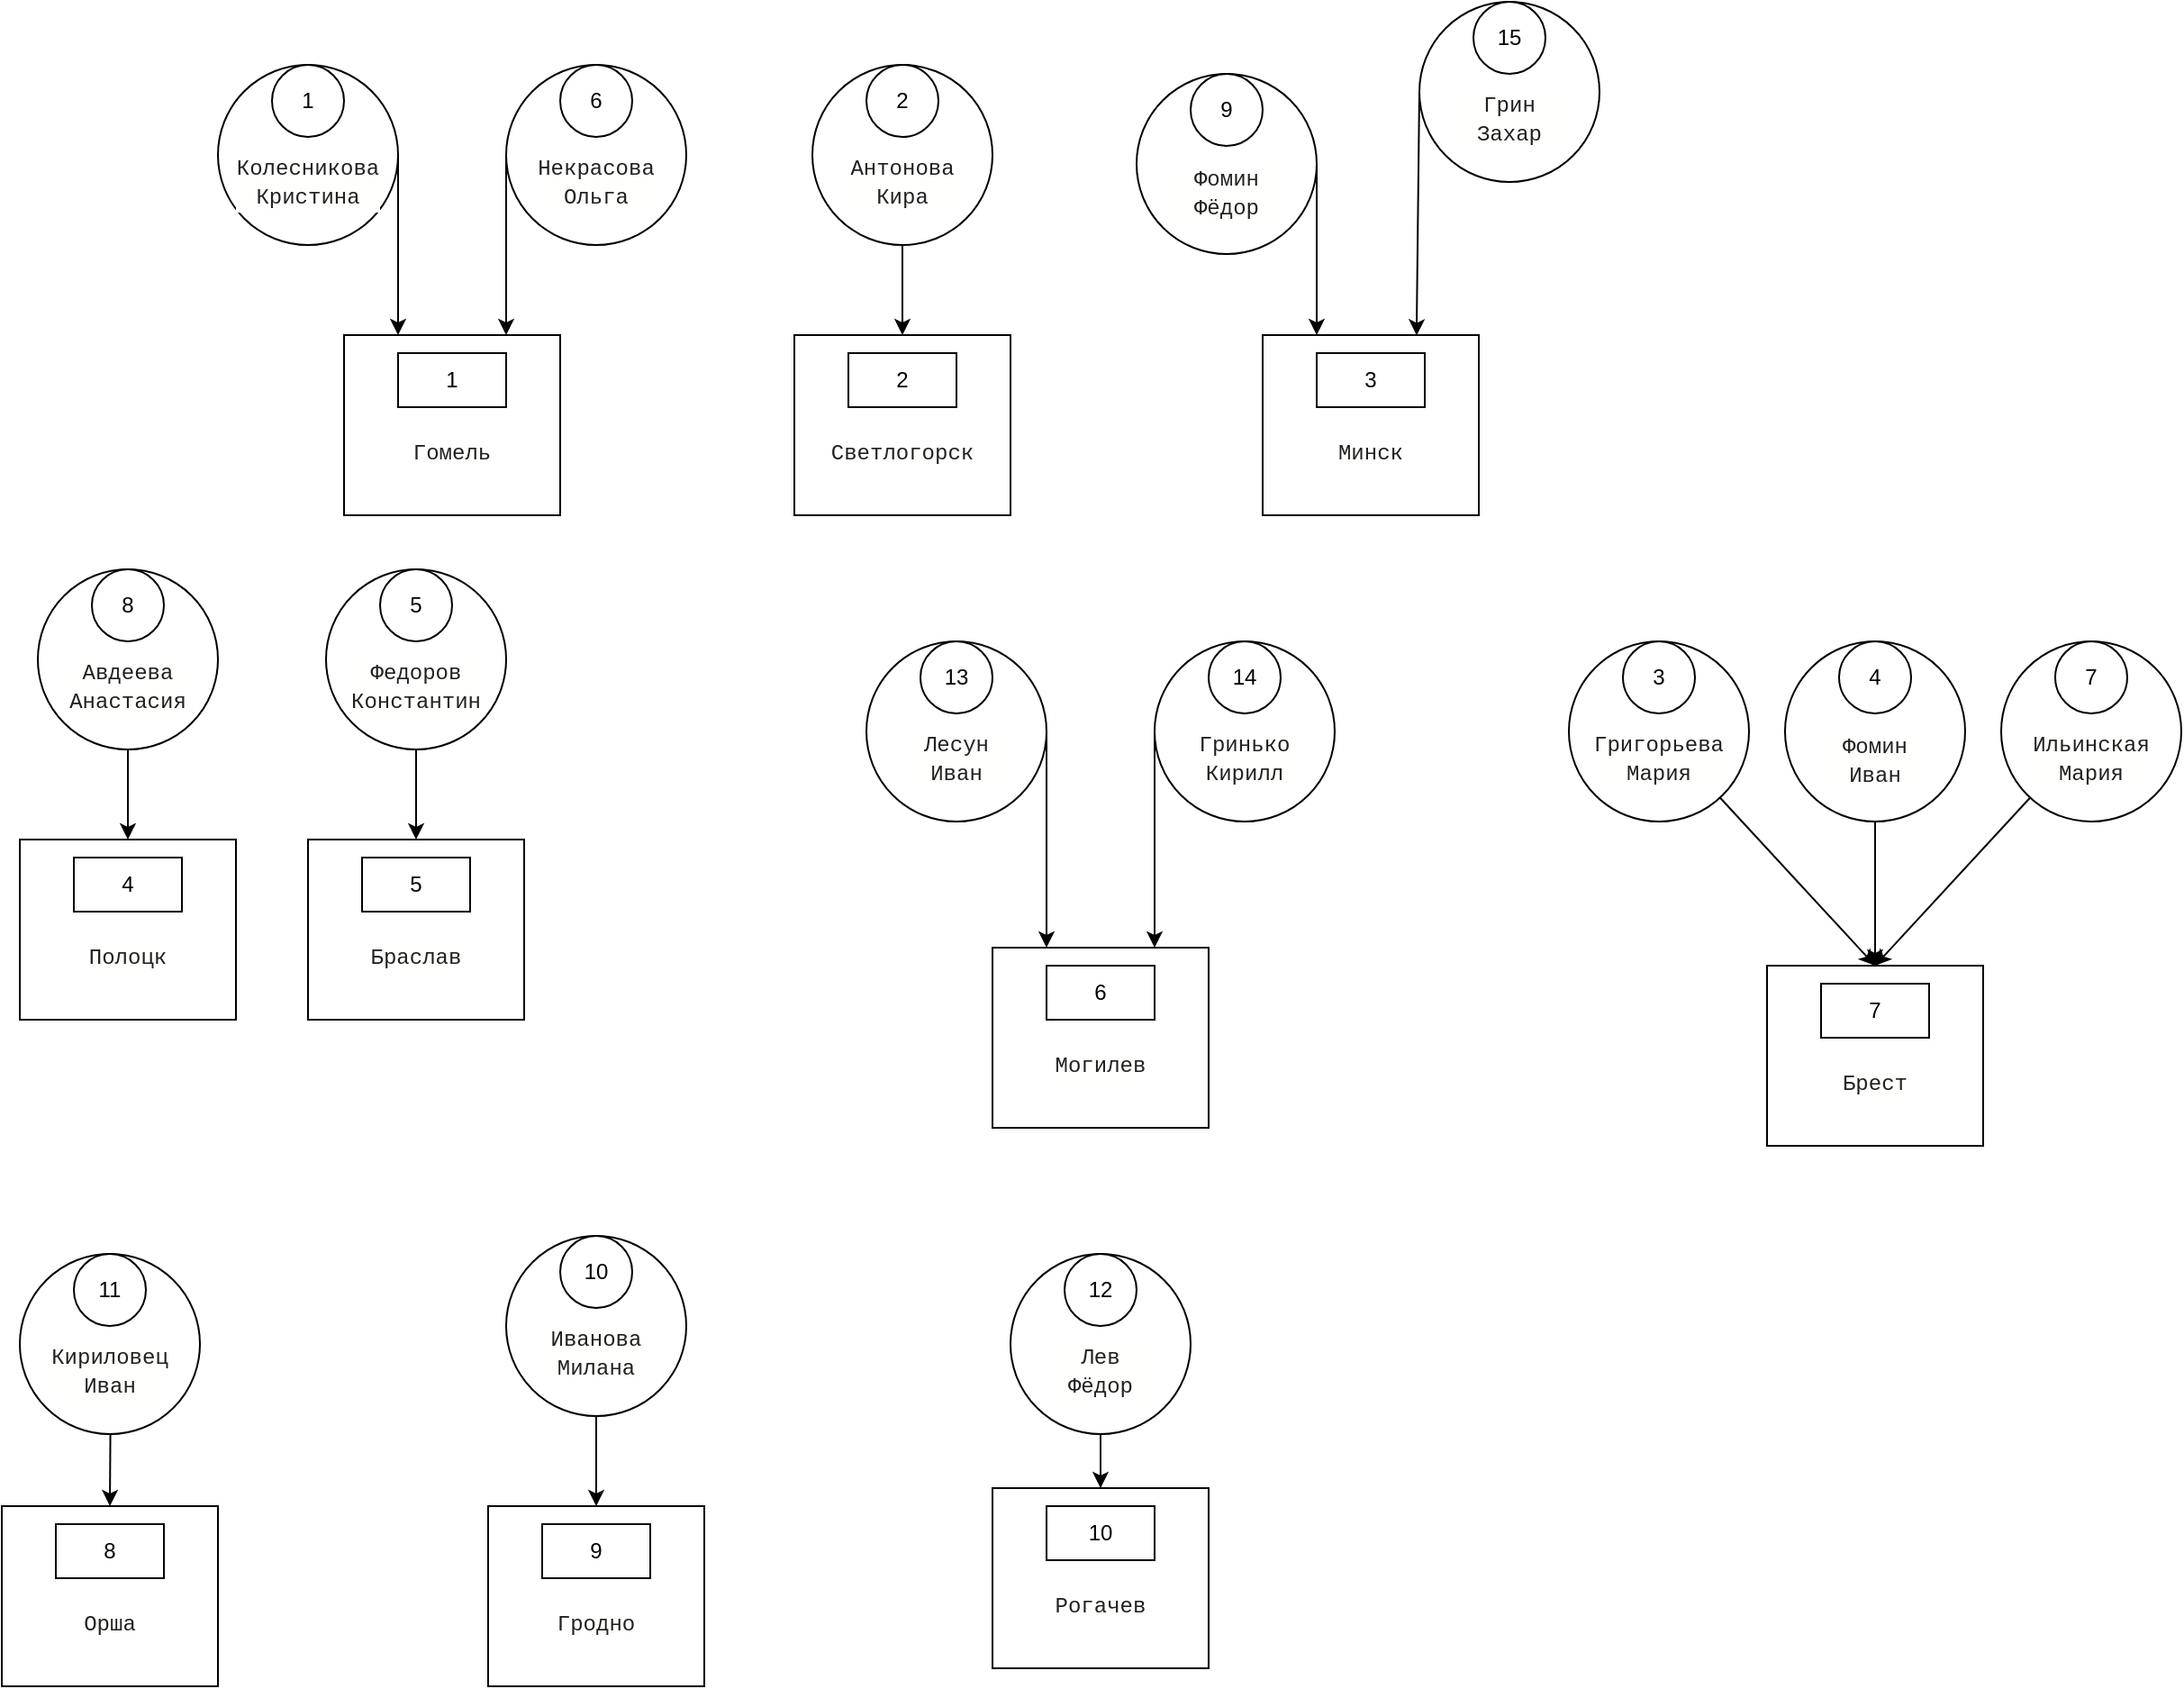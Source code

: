 <mxfile version="21.2.1" type="device">
  <diagram name="Страница 1" id="wUFjKUP-yslYXvpgaLvC">
    <mxGraphModel dx="1615" dy="1924" grid="1" gridSize="10" guides="1" tooltips="1" connect="1" arrows="1" fold="1" page="1" pageScale="1" pageWidth="827" pageHeight="1169" math="0" shadow="0">
      <root>
        <mxCell id="0" />
        <mxCell id="1" parent="0" />
        <mxCell id="ibCcVE-JZ-RD2QA-IbQj-50" value="" style="group" vertex="1" connectable="0" parent="1">
          <mxGeometry x="170" y="10" width="100" height="100" as="geometry" />
        </mxCell>
        <mxCell id="ibCcVE-JZ-RD2QA-IbQj-51" value="" style="ellipse;whiteSpace=wrap;html=1;" vertex="1" parent="ibCcVE-JZ-RD2QA-IbQj-50">
          <mxGeometry width="100" height="100" as="geometry" />
        </mxCell>
        <mxCell id="ibCcVE-JZ-RD2QA-IbQj-52" value="" style="ellipse;whiteSpace=wrap;html=1;" vertex="1" parent="ibCcVE-JZ-RD2QA-IbQj-50">
          <mxGeometry x="30" width="40" height="40" as="geometry" />
        </mxCell>
        <mxCell id="ibCcVE-JZ-RD2QA-IbQj-53" value="" style="group" vertex="1" connectable="0" parent="ibCcVE-JZ-RD2QA-IbQj-50">
          <mxGeometry x="20" y="12.5" width="60" height="67.5" as="geometry" />
        </mxCell>
        <mxCell id="ibCcVE-JZ-RD2QA-IbQj-54" value="1" style="text;html=1;strokeColor=none;fillColor=none;align=center;verticalAlign=middle;whiteSpace=wrap;rounded=0;" vertex="1" parent="ibCcVE-JZ-RD2QA-IbQj-53">
          <mxGeometry x="15" width="30" height="15" as="geometry" />
        </mxCell>
        <mxCell id="ibCcVE-JZ-RD2QA-IbQj-55" value="&lt;div style=&quot;color: rgb(33, 33, 33); background-color: rgb(255, 255, 254); font-family: Consolas, &amp;quot;Courier New&amp;quot;, monospace; line-height: 16px;&quot;&gt;Колесникова Кристина&lt;/div&gt;" style="text;html=1;strokeColor=none;fillColor=none;align=center;verticalAlign=middle;whiteSpace=wrap;rounded=0;" vertex="1" parent="ibCcVE-JZ-RD2QA-IbQj-53">
          <mxGeometry y="37.5" width="60" height="30" as="geometry" />
        </mxCell>
        <mxCell id="ibCcVE-JZ-RD2QA-IbQj-56" value="" style="group" vertex="1" connectable="0" parent="1">
          <mxGeometry x="330" y="10" width="100" height="100" as="geometry" />
        </mxCell>
        <mxCell id="ibCcVE-JZ-RD2QA-IbQj-57" value="" style="ellipse;whiteSpace=wrap;html=1;" vertex="1" parent="ibCcVE-JZ-RD2QA-IbQj-56">
          <mxGeometry width="100" height="100" as="geometry" />
        </mxCell>
        <mxCell id="ibCcVE-JZ-RD2QA-IbQj-58" value="" style="ellipse;whiteSpace=wrap;html=1;" vertex="1" parent="ibCcVE-JZ-RD2QA-IbQj-56">
          <mxGeometry x="30" width="40" height="40" as="geometry" />
        </mxCell>
        <mxCell id="ibCcVE-JZ-RD2QA-IbQj-59" value="" style="group" vertex="1" connectable="0" parent="ibCcVE-JZ-RD2QA-IbQj-56">
          <mxGeometry x="20" y="12.5" width="60" height="67.5" as="geometry" />
        </mxCell>
        <mxCell id="ibCcVE-JZ-RD2QA-IbQj-60" value="6" style="text;html=1;strokeColor=none;fillColor=none;align=center;verticalAlign=middle;whiteSpace=wrap;rounded=0;" vertex="1" parent="ibCcVE-JZ-RD2QA-IbQj-59">
          <mxGeometry x="15" width="30" height="15" as="geometry" />
        </mxCell>
        <mxCell id="ibCcVE-JZ-RD2QA-IbQj-61" value="&lt;div style=&quot;color: rgb(33, 33, 33); background-color: rgb(255, 255, 254); font-family: Consolas, &amp;quot;Courier New&amp;quot;, monospace; line-height: 16px;&quot;&gt;&lt;div style=&quot;line-height: 16px;&quot;&gt;&lt;div style=&quot;line-height: 16px;&quot;&gt;&lt;div style=&quot;line-height: 16px;&quot;&gt;Некрасова Ольга&lt;/div&gt;&lt;/div&gt;&lt;/div&gt;&lt;/div&gt;" style="text;html=1;strokeColor=none;fillColor=none;align=center;verticalAlign=middle;whiteSpace=wrap;rounded=0;" vertex="1" parent="ibCcVE-JZ-RD2QA-IbQj-59">
          <mxGeometry y="37.5" width="60" height="30" as="geometry" />
        </mxCell>
        <mxCell id="ibCcVE-JZ-RD2QA-IbQj-80" value="" style="group" vertex="1" connectable="0" parent="1">
          <mxGeometry x="490" y="10" width="120" height="250" as="geometry" />
        </mxCell>
        <mxCell id="ibCcVE-JZ-RD2QA-IbQj-66" value="" style="group" vertex="1" connectable="0" parent="ibCcVE-JZ-RD2QA-IbQj-80">
          <mxGeometry x="10" width="100" height="100" as="geometry" />
        </mxCell>
        <mxCell id="ibCcVE-JZ-RD2QA-IbQj-67" value="" style="ellipse;whiteSpace=wrap;html=1;" vertex="1" parent="ibCcVE-JZ-RD2QA-IbQj-66">
          <mxGeometry width="100" height="100" as="geometry" />
        </mxCell>
        <mxCell id="ibCcVE-JZ-RD2QA-IbQj-68" value="" style="ellipse;whiteSpace=wrap;html=1;" vertex="1" parent="ibCcVE-JZ-RD2QA-IbQj-66">
          <mxGeometry x="30" width="40" height="40" as="geometry" />
        </mxCell>
        <mxCell id="ibCcVE-JZ-RD2QA-IbQj-69" value="" style="group" vertex="1" connectable="0" parent="ibCcVE-JZ-RD2QA-IbQj-66">
          <mxGeometry x="20" y="12.5" width="60" height="67.5" as="geometry" />
        </mxCell>
        <mxCell id="ibCcVE-JZ-RD2QA-IbQj-70" value="2" style="text;html=1;strokeColor=none;fillColor=none;align=center;verticalAlign=middle;whiteSpace=wrap;rounded=0;" vertex="1" parent="ibCcVE-JZ-RD2QA-IbQj-69">
          <mxGeometry x="15" width="30" height="15" as="geometry" />
        </mxCell>
        <mxCell id="ibCcVE-JZ-RD2QA-IbQj-71" value="&lt;div style=&quot;color: rgb(33, 33, 33); background-color: rgb(255, 255, 254); font-family: Consolas, &amp;quot;Courier New&amp;quot;, monospace; line-height: 16px;&quot;&gt;&lt;div style=&quot;line-height: 16px;&quot;&gt;Антонова Кира&lt;/div&gt;&lt;/div&gt;" style="text;html=1;strokeColor=none;fillColor=none;align=center;verticalAlign=middle;whiteSpace=wrap;rounded=0;" vertex="1" parent="ibCcVE-JZ-RD2QA-IbQj-69">
          <mxGeometry y="37.5" width="60" height="30" as="geometry" />
        </mxCell>
        <mxCell id="ibCcVE-JZ-RD2QA-IbQj-83" value="" style="group" vertex="1" connectable="0" parent="ibCcVE-JZ-RD2QA-IbQj-80">
          <mxGeometry y="150" width="120" height="100" as="geometry" />
        </mxCell>
        <mxCell id="ibCcVE-JZ-RD2QA-IbQj-12" value="" style="group" vertex="1" connectable="0" parent="ibCcVE-JZ-RD2QA-IbQj-83">
          <mxGeometry width="120" height="100" as="geometry" />
        </mxCell>
        <mxCell id="ibCcVE-JZ-RD2QA-IbQj-13" value="" style="rounded=0;whiteSpace=wrap;html=1;" vertex="1" parent="ibCcVE-JZ-RD2QA-IbQj-12">
          <mxGeometry width="120" height="100" as="geometry" />
        </mxCell>
        <mxCell id="ibCcVE-JZ-RD2QA-IbQj-14" value="" style="rounded=0;whiteSpace=wrap;html=1;" vertex="1" parent="ibCcVE-JZ-RD2QA-IbQj-12">
          <mxGeometry x="30" y="10" width="60" height="30" as="geometry" />
        </mxCell>
        <mxCell id="ibCcVE-JZ-RD2QA-IbQj-15" value="2" style="text;html=1;strokeColor=none;fillColor=none;align=center;verticalAlign=middle;whiteSpace=wrap;rounded=0;" vertex="1" parent="ibCcVE-JZ-RD2QA-IbQj-12">
          <mxGeometry x="30" y="10" width="60" height="30" as="geometry" />
        </mxCell>
        <mxCell id="ibCcVE-JZ-RD2QA-IbQj-16" value="&lt;div style=&quot;color: rgb(33, 33, 33); background-color: rgb(255, 255, 254); font-family: Consolas, &amp;quot;Courier New&amp;quot;, monospace; line-height: 16px;&quot;&gt;Светлогорск&lt;/div&gt;" style="text;html=1;strokeColor=none;fillColor=none;align=center;verticalAlign=middle;whiteSpace=wrap;rounded=0;" vertex="1" parent="ibCcVE-JZ-RD2QA-IbQj-12">
          <mxGeometry x="30" y="50" width="60" height="30" as="geometry" />
        </mxCell>
        <mxCell id="ibCcVE-JZ-RD2QA-IbQj-72" value="" style="endArrow=classic;html=1;rounded=0;exitX=0.5;exitY=1;exitDx=0;exitDy=0;entryX=0.5;entryY=0;entryDx=0;entryDy=0;" edge="1" parent="ibCcVE-JZ-RD2QA-IbQj-83" source="ibCcVE-JZ-RD2QA-IbQj-67" target="ibCcVE-JZ-RD2QA-IbQj-13">
          <mxGeometry width="50" height="50" relative="1" as="geometry">
            <mxPoint x="40" y="-80" as="sourcePoint" />
            <mxPoint x="90" y="-130" as="targetPoint" />
          </mxGeometry>
        </mxCell>
        <mxCell id="ibCcVE-JZ-RD2QA-IbQj-82" value="" style="group" vertex="1" connectable="0" parent="1">
          <mxGeometry x="240" y="160" width="120" height="100" as="geometry" />
        </mxCell>
        <mxCell id="ibCcVE-JZ-RD2QA-IbQj-6" value="" style="group" vertex="1" connectable="0" parent="ibCcVE-JZ-RD2QA-IbQj-82">
          <mxGeometry width="120" height="100" as="geometry" />
        </mxCell>
        <mxCell id="ibCcVE-JZ-RD2QA-IbQj-1" value="" style="rounded=0;whiteSpace=wrap;html=1;" vertex="1" parent="ibCcVE-JZ-RD2QA-IbQj-6">
          <mxGeometry width="120" height="100" as="geometry" />
        </mxCell>
        <mxCell id="ibCcVE-JZ-RD2QA-IbQj-2" value="" style="rounded=0;whiteSpace=wrap;html=1;" vertex="1" parent="ibCcVE-JZ-RD2QA-IbQj-6">
          <mxGeometry x="30" y="10" width="60" height="30" as="geometry" />
        </mxCell>
        <mxCell id="ibCcVE-JZ-RD2QA-IbQj-4" value="1" style="text;html=1;strokeColor=none;fillColor=none;align=center;verticalAlign=middle;whiteSpace=wrap;rounded=0;" vertex="1" parent="ibCcVE-JZ-RD2QA-IbQj-6">
          <mxGeometry x="30" y="10" width="60" height="30" as="geometry" />
        </mxCell>
        <mxCell id="ibCcVE-JZ-RD2QA-IbQj-5" value="&lt;div style=&quot;color: rgb(33, 33, 33); background-color: rgb(255, 255, 254); font-family: Consolas, &amp;quot;Courier New&amp;quot;, monospace; line-height: 16px;&quot;&gt;Гомель&lt;/div&gt;" style="text;html=1;strokeColor=none;fillColor=none;align=center;verticalAlign=middle;whiteSpace=wrap;rounded=0;" vertex="1" parent="ibCcVE-JZ-RD2QA-IbQj-6">
          <mxGeometry x="30" y="50" width="60" height="30" as="geometry" />
        </mxCell>
        <mxCell id="ibCcVE-JZ-RD2QA-IbQj-64" value="" style="endArrow=classic;html=1;rounded=0;exitX=1;exitY=0.5;exitDx=0;exitDy=0;entryX=0.25;entryY=0;entryDx=0;entryDy=0;" edge="1" parent="ibCcVE-JZ-RD2QA-IbQj-82" source="ibCcVE-JZ-RD2QA-IbQj-51" target="ibCcVE-JZ-RD2QA-IbQj-1">
          <mxGeometry width="50" height="50" relative="1" as="geometry">
            <mxPoint x="10" y="80" as="sourcePoint" />
            <mxPoint x="60" as="targetPoint" />
          </mxGeometry>
        </mxCell>
        <mxCell id="ibCcVE-JZ-RD2QA-IbQj-65" value="" style="endArrow=classic;html=1;rounded=0;exitX=0;exitY=0.5;exitDx=0;exitDy=0;entryX=0.75;entryY=0;entryDx=0;entryDy=0;" edge="1" parent="ibCcVE-JZ-RD2QA-IbQj-82" source="ibCcVE-JZ-RD2QA-IbQj-57" target="ibCcVE-JZ-RD2QA-IbQj-1">
          <mxGeometry width="50" height="50" relative="1" as="geometry">
            <mxPoint y="-50" as="sourcePoint" />
            <mxPoint x="70" y="10" as="targetPoint" />
          </mxGeometry>
        </mxCell>
        <mxCell id="ibCcVE-JZ-RD2QA-IbQj-85" value="" style="group" vertex="1" connectable="0" parent="1">
          <mxGeometry x="750" y="10" width="180" height="250" as="geometry" />
        </mxCell>
        <mxCell id="ibCcVE-JZ-RD2QA-IbQj-17" value="" style="group" vertex="1" connectable="0" parent="ibCcVE-JZ-RD2QA-IbQj-85">
          <mxGeometry y="150" width="120" height="100" as="geometry" />
        </mxCell>
        <mxCell id="ibCcVE-JZ-RD2QA-IbQj-18" value="" style="rounded=0;whiteSpace=wrap;html=1;" vertex="1" parent="ibCcVE-JZ-RD2QA-IbQj-17">
          <mxGeometry width="120" height="100" as="geometry" />
        </mxCell>
        <mxCell id="ibCcVE-JZ-RD2QA-IbQj-19" value="" style="rounded=0;whiteSpace=wrap;html=1;" vertex="1" parent="ibCcVE-JZ-RD2QA-IbQj-17">
          <mxGeometry x="30" y="10" width="60" height="30" as="geometry" />
        </mxCell>
        <mxCell id="ibCcVE-JZ-RD2QA-IbQj-20" value="3" style="text;html=1;strokeColor=none;fillColor=none;align=center;verticalAlign=middle;whiteSpace=wrap;rounded=0;" vertex="1" parent="ibCcVE-JZ-RD2QA-IbQj-17">
          <mxGeometry x="30" y="10" width="60" height="30" as="geometry" />
        </mxCell>
        <mxCell id="ibCcVE-JZ-RD2QA-IbQj-21" value="&lt;div style=&quot;color: rgb(33, 33, 33); background-color: rgb(255, 255, 254); font-family: Consolas, &amp;quot;Courier New&amp;quot;, monospace; line-height: 16px;&quot;&gt;Минск&lt;/div&gt;" style="text;html=1;strokeColor=none;fillColor=none;align=center;verticalAlign=middle;whiteSpace=wrap;rounded=0;" vertex="1" parent="ibCcVE-JZ-RD2QA-IbQj-17">
          <mxGeometry x="30" y="50" width="60" height="30" as="geometry" />
        </mxCell>
        <mxCell id="ibCcVE-JZ-RD2QA-IbQj-73" value="" style="group" vertex="1" connectable="0" parent="ibCcVE-JZ-RD2QA-IbQj-85">
          <mxGeometry x="-70" y="5" width="100" height="100" as="geometry" />
        </mxCell>
        <mxCell id="ibCcVE-JZ-RD2QA-IbQj-74" value="" style="ellipse;whiteSpace=wrap;html=1;" vertex="1" parent="ibCcVE-JZ-RD2QA-IbQj-73">
          <mxGeometry width="100" height="100" as="geometry" />
        </mxCell>
        <mxCell id="ibCcVE-JZ-RD2QA-IbQj-75" value="" style="ellipse;whiteSpace=wrap;html=1;" vertex="1" parent="ibCcVE-JZ-RD2QA-IbQj-73">
          <mxGeometry x="30" width="40" height="40" as="geometry" />
        </mxCell>
        <mxCell id="ibCcVE-JZ-RD2QA-IbQj-76" value="" style="group" vertex="1" connectable="0" parent="ibCcVE-JZ-RD2QA-IbQj-73">
          <mxGeometry x="20" y="12.5" width="60" height="67.5" as="geometry" />
        </mxCell>
        <mxCell id="ibCcVE-JZ-RD2QA-IbQj-77" value="9" style="text;html=1;strokeColor=none;fillColor=none;align=center;verticalAlign=middle;whiteSpace=wrap;rounded=0;" vertex="1" parent="ibCcVE-JZ-RD2QA-IbQj-76">
          <mxGeometry x="15" width="30" height="15" as="geometry" />
        </mxCell>
        <mxCell id="ibCcVE-JZ-RD2QA-IbQj-78" value="&lt;div style=&quot;color: rgb(33, 33, 33); background-color: rgb(255, 255, 254); font-family: Consolas, &amp;quot;Courier New&amp;quot;, monospace; line-height: 16px;&quot;&gt;&lt;div style=&quot;line-height: 16px;&quot;&gt;&lt;div style=&quot;line-height: 16px;&quot;&gt;&lt;div style=&quot;line-height: 16px;&quot;&gt;Фомин Фёдор&lt;/div&gt;&lt;/div&gt;&lt;/div&gt;&lt;/div&gt;" style="text;html=1;strokeColor=none;fillColor=none;align=center;verticalAlign=middle;whiteSpace=wrap;rounded=0;" vertex="1" parent="ibCcVE-JZ-RD2QA-IbQj-76">
          <mxGeometry y="40" width="60" height="27.5" as="geometry" />
        </mxCell>
        <mxCell id="ibCcVE-JZ-RD2QA-IbQj-79" value="" style="endArrow=classic;html=1;rounded=0;entryX=0.25;entryY=0;entryDx=0;entryDy=0;exitX=1;exitY=0.5;exitDx=0;exitDy=0;" edge="1" parent="ibCcVE-JZ-RD2QA-IbQj-85" source="ibCcVE-JZ-RD2QA-IbQj-74" target="ibCcVE-JZ-RD2QA-IbQj-18">
          <mxGeometry width="50" height="50" relative="1" as="geometry">
            <mxPoint x="-70" y="90" as="sourcePoint" />
            <mxPoint x="40" y="20" as="targetPoint" />
          </mxGeometry>
        </mxCell>
        <mxCell id="ibCcVE-JZ-RD2QA-IbQj-134" value="" style="endArrow=classic;html=1;rounded=0;entryX=0.712;entryY=0.002;entryDx=0;entryDy=0;exitX=0;exitY=0.5;exitDx=0;exitDy=0;entryPerimeter=0;" edge="1" parent="ibCcVE-JZ-RD2QA-IbQj-85" source="ibCcVE-JZ-RD2QA-IbQj-126" target="ibCcVE-JZ-RD2QA-IbQj-18">
          <mxGeometry width="50" height="50" relative="1" as="geometry">
            <mxPoint x="86" y="45" as="sourcePoint" />
            <mxPoint x="86" y="140" as="targetPoint" />
          </mxGeometry>
        </mxCell>
        <mxCell id="ibCcVE-JZ-RD2QA-IbQj-125" value="" style="group" vertex="1" connectable="0" parent="ibCcVE-JZ-RD2QA-IbQj-85">
          <mxGeometry x="87" y="-35" width="100" height="100" as="geometry" />
        </mxCell>
        <mxCell id="ibCcVE-JZ-RD2QA-IbQj-126" value="" style="ellipse;whiteSpace=wrap;html=1;" vertex="1" parent="ibCcVE-JZ-RD2QA-IbQj-125">
          <mxGeometry width="100" height="100" as="geometry" />
        </mxCell>
        <mxCell id="ibCcVE-JZ-RD2QA-IbQj-127" value="" style="ellipse;whiteSpace=wrap;html=1;" vertex="1" parent="ibCcVE-JZ-RD2QA-IbQj-125">
          <mxGeometry x="30" width="40" height="40" as="geometry" />
        </mxCell>
        <mxCell id="ibCcVE-JZ-RD2QA-IbQj-128" value="" style="group" vertex="1" connectable="0" parent="ibCcVE-JZ-RD2QA-IbQj-125">
          <mxGeometry x="20" y="12.5" width="60" height="67.5" as="geometry" />
        </mxCell>
        <mxCell id="ibCcVE-JZ-RD2QA-IbQj-129" value="15" style="text;html=1;strokeColor=none;fillColor=none;align=center;verticalAlign=middle;whiteSpace=wrap;rounded=0;" vertex="1" parent="ibCcVE-JZ-RD2QA-IbQj-128">
          <mxGeometry x="15" width="30" height="15" as="geometry" />
        </mxCell>
        <mxCell id="ibCcVE-JZ-RD2QA-IbQj-130" value="&lt;div style=&quot;color: rgb(33, 33, 33); background-color: rgb(255, 255, 254); font-family: Consolas, &amp;quot;Courier New&amp;quot;, monospace; line-height: 16px;&quot;&gt;&lt;div style=&quot;line-height: 16px;&quot;&gt;&lt;div style=&quot;line-height: 16px;&quot;&gt;Грин Захар&lt;/div&gt;&lt;/div&gt;&lt;/div&gt;" style="text;html=1;strokeColor=none;fillColor=none;align=center;verticalAlign=middle;whiteSpace=wrap;rounded=0;" vertex="1" parent="ibCcVE-JZ-RD2QA-IbQj-128">
          <mxGeometry y="37.5" width="60" height="30" as="geometry" />
        </mxCell>
        <mxCell id="ibCcVE-JZ-RD2QA-IbQj-87" value="" style="group" vertex="1" connectable="0" parent="1">
          <mxGeometry x="60" y="290" width="120" height="250" as="geometry" />
        </mxCell>
        <mxCell id="ibCcVE-JZ-RD2QA-IbQj-88" value="" style="group" vertex="1" connectable="0" parent="ibCcVE-JZ-RD2QA-IbQj-87">
          <mxGeometry y="150" width="120" height="100" as="geometry" />
        </mxCell>
        <mxCell id="ibCcVE-JZ-RD2QA-IbQj-89" value="" style="rounded=0;whiteSpace=wrap;html=1;" vertex="1" parent="ibCcVE-JZ-RD2QA-IbQj-88">
          <mxGeometry width="120" height="100" as="geometry" />
        </mxCell>
        <mxCell id="ibCcVE-JZ-RD2QA-IbQj-90" value="" style="rounded=0;whiteSpace=wrap;html=1;" vertex="1" parent="ibCcVE-JZ-RD2QA-IbQj-88">
          <mxGeometry x="30" y="10" width="60" height="30" as="geometry" />
        </mxCell>
        <mxCell id="ibCcVE-JZ-RD2QA-IbQj-91" value="4" style="text;html=1;strokeColor=none;fillColor=none;align=center;verticalAlign=middle;whiteSpace=wrap;rounded=0;" vertex="1" parent="ibCcVE-JZ-RD2QA-IbQj-88">
          <mxGeometry x="30" y="10" width="60" height="30" as="geometry" />
        </mxCell>
        <mxCell id="ibCcVE-JZ-RD2QA-IbQj-92" value="&lt;div style=&quot;color: rgb(33, 33, 33); background-color: rgb(255, 255, 254); font-family: Consolas, &amp;quot;Courier New&amp;quot;, monospace; line-height: 16px;&quot;&gt;&lt;div style=&quot;line-height: 16px;&quot;&gt;Полоцк&lt;/div&gt;&lt;/div&gt;" style="text;html=1;strokeColor=none;fillColor=none;align=center;verticalAlign=middle;whiteSpace=wrap;rounded=0;" vertex="1" parent="ibCcVE-JZ-RD2QA-IbQj-88">
          <mxGeometry x="30" y="50" width="60" height="30" as="geometry" />
        </mxCell>
        <mxCell id="ibCcVE-JZ-RD2QA-IbQj-99" value="" style="endArrow=classic;html=1;rounded=0;entryX=0.5;entryY=0;entryDx=0;entryDy=0;exitX=0.5;exitY=1;exitDx=0;exitDy=0;" edge="1" parent="ibCcVE-JZ-RD2QA-IbQj-87" target="ibCcVE-JZ-RD2QA-IbQj-89">
          <mxGeometry width="50" height="50" relative="1" as="geometry">
            <mxPoint x="60" y="100" as="sourcePoint" />
            <mxPoint x="40" y="20" as="targetPoint" />
          </mxGeometry>
        </mxCell>
        <mxCell id="ibCcVE-JZ-RD2QA-IbQj-101" value="" style="group" vertex="1" connectable="0" parent="1">
          <mxGeometry x="70" y="290" width="100" height="100" as="geometry" />
        </mxCell>
        <mxCell id="ibCcVE-JZ-RD2QA-IbQj-102" value="" style="ellipse;whiteSpace=wrap;html=1;" vertex="1" parent="ibCcVE-JZ-RD2QA-IbQj-101">
          <mxGeometry width="100" height="100" as="geometry" />
        </mxCell>
        <mxCell id="ibCcVE-JZ-RD2QA-IbQj-103" value="" style="ellipse;whiteSpace=wrap;html=1;" vertex="1" parent="ibCcVE-JZ-RD2QA-IbQj-101">
          <mxGeometry x="30" width="40" height="40" as="geometry" />
        </mxCell>
        <mxCell id="ibCcVE-JZ-RD2QA-IbQj-104" value="" style="group" vertex="1" connectable="0" parent="ibCcVE-JZ-RD2QA-IbQj-101">
          <mxGeometry x="20" y="12.5" width="60" height="67.5" as="geometry" />
        </mxCell>
        <mxCell id="ibCcVE-JZ-RD2QA-IbQj-105" value="8" style="text;html=1;strokeColor=none;fillColor=none;align=center;verticalAlign=middle;whiteSpace=wrap;rounded=0;" vertex="1" parent="ibCcVE-JZ-RD2QA-IbQj-104">
          <mxGeometry x="15" width="30" height="15" as="geometry" />
        </mxCell>
        <mxCell id="ibCcVE-JZ-RD2QA-IbQj-106" value="&lt;div style=&quot;color: rgb(33, 33, 33); background-color: rgb(255, 255, 254); font-family: Consolas, &amp;quot;Courier New&amp;quot;, monospace; line-height: 16px;&quot;&gt;&lt;div style=&quot;line-height: 16px;&quot;&gt;&lt;div style=&quot;line-height: 16px;&quot;&gt;&lt;div style=&quot;line-height: 16px;&quot;&gt;Авдеева Анастасия&lt;/div&gt;&lt;/div&gt;&lt;/div&gt;&lt;/div&gt;" style="text;html=1;strokeColor=none;fillColor=none;align=center;verticalAlign=middle;whiteSpace=wrap;rounded=0;" vertex="1" parent="ibCcVE-JZ-RD2QA-IbQj-104">
          <mxGeometry y="37.5" width="60" height="30" as="geometry" />
        </mxCell>
        <mxCell id="ibCcVE-JZ-RD2QA-IbQj-113" value="" style="group" vertex="1" connectable="0" parent="1">
          <mxGeometry x="220" y="440" width="120" height="100" as="geometry" />
        </mxCell>
        <mxCell id="ibCcVE-JZ-RD2QA-IbQj-114" value="" style="rounded=0;whiteSpace=wrap;html=1;" vertex="1" parent="ibCcVE-JZ-RD2QA-IbQj-113">
          <mxGeometry width="120" height="100" as="geometry" />
        </mxCell>
        <mxCell id="ibCcVE-JZ-RD2QA-IbQj-115" value="" style="rounded=0;whiteSpace=wrap;html=1;" vertex="1" parent="ibCcVE-JZ-RD2QA-IbQj-113">
          <mxGeometry x="30" y="10" width="60" height="30" as="geometry" />
        </mxCell>
        <mxCell id="ibCcVE-JZ-RD2QA-IbQj-116" value="5" style="text;html=1;strokeColor=none;fillColor=none;align=center;verticalAlign=middle;whiteSpace=wrap;rounded=0;" vertex="1" parent="ibCcVE-JZ-RD2QA-IbQj-113">
          <mxGeometry x="30" y="10" width="60" height="30" as="geometry" />
        </mxCell>
        <mxCell id="ibCcVE-JZ-RD2QA-IbQj-117" value="&lt;div style=&quot;color: rgb(33, 33, 33); background-color: rgb(255, 255, 254); font-family: Consolas, &amp;quot;Courier New&amp;quot;, monospace; line-height: 16px;&quot;&gt;&lt;div style=&quot;line-height: 16px;&quot;&gt;&lt;div style=&quot;line-height: 16px;&quot;&gt;Браслав&lt;/div&gt;&lt;/div&gt;&lt;/div&gt;" style="text;html=1;strokeColor=none;fillColor=none;align=center;verticalAlign=middle;whiteSpace=wrap;rounded=0;" vertex="1" parent="ibCcVE-JZ-RD2QA-IbQj-113">
          <mxGeometry x="30" y="50" width="60" height="30" as="geometry" />
        </mxCell>
        <mxCell id="ibCcVE-JZ-RD2QA-IbQj-118" value="" style="group" vertex="1" connectable="0" parent="1">
          <mxGeometry x="230" y="290" width="100" height="100" as="geometry" />
        </mxCell>
        <mxCell id="ibCcVE-JZ-RD2QA-IbQj-119" value="" style="ellipse;whiteSpace=wrap;html=1;" vertex="1" parent="ibCcVE-JZ-RD2QA-IbQj-118">
          <mxGeometry width="100" height="100" as="geometry" />
        </mxCell>
        <mxCell id="ibCcVE-JZ-RD2QA-IbQj-120" value="" style="ellipse;whiteSpace=wrap;html=1;" vertex="1" parent="ibCcVE-JZ-RD2QA-IbQj-118">
          <mxGeometry x="30" width="40" height="40" as="geometry" />
        </mxCell>
        <mxCell id="ibCcVE-JZ-RD2QA-IbQj-121" value="" style="group" vertex="1" connectable="0" parent="ibCcVE-JZ-RD2QA-IbQj-118">
          <mxGeometry x="20" y="12.5" width="60" height="67.5" as="geometry" />
        </mxCell>
        <mxCell id="ibCcVE-JZ-RD2QA-IbQj-122" value="5" style="text;html=1;strokeColor=none;fillColor=none;align=center;verticalAlign=middle;whiteSpace=wrap;rounded=0;" vertex="1" parent="ibCcVE-JZ-RD2QA-IbQj-121">
          <mxGeometry x="15" width="30" height="15" as="geometry" />
        </mxCell>
        <mxCell id="ibCcVE-JZ-RD2QA-IbQj-123" value="&lt;div style=&quot;color: rgb(33, 33, 33); background-color: rgb(255, 255, 254); font-family: Consolas, &amp;quot;Courier New&amp;quot;, monospace; line-height: 16px;&quot;&gt;&lt;div style=&quot;line-height: 16px;&quot;&gt;&lt;div style=&quot;line-height: 16px;&quot;&gt;&lt;div style=&quot;line-height: 16px;&quot;&gt;Федоров Константин&lt;/div&gt;&lt;/div&gt;&lt;/div&gt;&lt;/div&gt;" style="text;html=1;strokeColor=none;fillColor=none;align=center;verticalAlign=middle;whiteSpace=wrap;rounded=0;" vertex="1" parent="ibCcVE-JZ-RD2QA-IbQj-121">
          <mxGeometry y="37.5" width="60" height="30" as="geometry" />
        </mxCell>
        <mxCell id="ibCcVE-JZ-RD2QA-IbQj-124" style="edgeStyle=orthogonalEdgeStyle;rounded=0;orthogonalLoop=1;jettySize=auto;html=1;exitX=0.5;exitY=1;exitDx=0;exitDy=0;entryX=0.5;entryY=0;entryDx=0;entryDy=0;" edge="1" parent="1" source="ibCcVE-JZ-RD2QA-IbQj-119" target="ibCcVE-JZ-RD2QA-IbQj-114">
          <mxGeometry relative="1" as="geometry" />
        </mxCell>
        <mxCell id="ibCcVE-JZ-RD2QA-IbQj-154" value="" style="group" vertex="1" connectable="0" parent="1">
          <mxGeometry x="560" y="380" width="220" height="220" as="geometry" />
        </mxCell>
        <mxCell id="ibCcVE-JZ-RD2QA-IbQj-27" value="" style="group" vertex="1" connectable="0" parent="ibCcVE-JZ-RD2QA-IbQj-154">
          <mxGeometry x="40" y="120" width="120" height="100" as="geometry" />
        </mxCell>
        <mxCell id="ibCcVE-JZ-RD2QA-IbQj-28" value="" style="rounded=0;whiteSpace=wrap;html=1;" vertex="1" parent="ibCcVE-JZ-RD2QA-IbQj-27">
          <mxGeometry width="120" height="100" as="geometry" />
        </mxCell>
        <mxCell id="ibCcVE-JZ-RD2QA-IbQj-29" value="" style="rounded=0;whiteSpace=wrap;html=1;" vertex="1" parent="ibCcVE-JZ-RD2QA-IbQj-27">
          <mxGeometry x="30" y="10" width="60" height="30" as="geometry" />
        </mxCell>
        <mxCell id="ibCcVE-JZ-RD2QA-IbQj-30" value="6" style="text;html=1;strokeColor=none;fillColor=none;align=center;verticalAlign=middle;whiteSpace=wrap;rounded=0;" vertex="1" parent="ibCcVE-JZ-RD2QA-IbQj-27">
          <mxGeometry x="30" y="10" width="60" height="30" as="geometry" />
        </mxCell>
        <mxCell id="ibCcVE-JZ-RD2QA-IbQj-31" value="&lt;div style=&quot;color: rgb(33, 33, 33); background-color: rgb(255, 255, 254); font-family: Consolas, &amp;quot;Courier New&amp;quot;, monospace; line-height: 16px;&quot;&gt;Могилев&lt;/div&gt;" style="text;html=1;strokeColor=none;fillColor=none;align=center;verticalAlign=middle;whiteSpace=wrap;rounded=0;" vertex="1" parent="ibCcVE-JZ-RD2QA-IbQj-27">
          <mxGeometry x="30" y="50" width="60" height="30" as="geometry" />
        </mxCell>
        <mxCell id="ibCcVE-JZ-RD2QA-IbQj-163" value="" style="endArrow=classic;html=1;rounded=0;exitX=0;exitY=0.5;exitDx=0;exitDy=0;entryX=0.75;entryY=0;entryDx=0;entryDy=0;" edge="1" parent="ibCcVE-JZ-RD2QA-IbQj-154">
          <mxGeometry width="50" height="50" relative="1" as="geometry">
            <mxPoint x="70" as="sourcePoint" />
            <mxPoint x="70" y="120" as="targetPoint" />
          </mxGeometry>
        </mxCell>
        <mxCell id="ibCcVE-JZ-RD2QA-IbQj-148" value="" style="group" vertex="1" connectable="0" parent="1">
          <mxGeometry x="530" y="330" width="100" height="100" as="geometry" />
        </mxCell>
        <mxCell id="ibCcVE-JZ-RD2QA-IbQj-149" value="" style="ellipse;whiteSpace=wrap;html=1;" vertex="1" parent="ibCcVE-JZ-RD2QA-IbQj-148">
          <mxGeometry width="100" height="100" as="geometry" />
        </mxCell>
        <mxCell id="ibCcVE-JZ-RD2QA-IbQj-150" value="" style="ellipse;whiteSpace=wrap;html=1;" vertex="1" parent="ibCcVE-JZ-RD2QA-IbQj-148">
          <mxGeometry x="30" width="40" height="40" as="geometry" />
        </mxCell>
        <mxCell id="ibCcVE-JZ-RD2QA-IbQj-151" value="" style="group" vertex="1" connectable="0" parent="ibCcVE-JZ-RD2QA-IbQj-148">
          <mxGeometry x="20" y="12.5" width="60" height="67.5" as="geometry" />
        </mxCell>
        <mxCell id="ibCcVE-JZ-RD2QA-IbQj-152" value="13" style="text;html=1;strokeColor=none;fillColor=none;align=center;verticalAlign=middle;whiteSpace=wrap;rounded=0;" vertex="1" parent="ibCcVE-JZ-RD2QA-IbQj-151">
          <mxGeometry x="15" width="30" height="15" as="geometry" />
        </mxCell>
        <mxCell id="ibCcVE-JZ-RD2QA-IbQj-153" value="&lt;div style=&quot;color: rgb(33, 33, 33); background-color: rgb(255, 255, 254); font-family: Consolas, &amp;quot;Courier New&amp;quot;, monospace; line-height: 16px;&quot;&gt;&lt;div style=&quot;line-height: 16px;&quot;&gt;&lt;div style=&quot;line-height: 16px;&quot;&gt;Лесун Иван&lt;/div&gt;&lt;/div&gt;&lt;/div&gt;" style="text;html=1;strokeColor=none;fillColor=none;align=center;verticalAlign=middle;whiteSpace=wrap;rounded=0;" vertex="1" parent="ibCcVE-JZ-RD2QA-IbQj-151">
          <mxGeometry y="37.5" width="60" height="30" as="geometry" />
        </mxCell>
        <mxCell id="ibCcVE-JZ-RD2QA-IbQj-141" value="" style="group" vertex="1" connectable="0" parent="1">
          <mxGeometry x="690" y="330" width="100" height="100" as="geometry" />
        </mxCell>
        <mxCell id="ibCcVE-JZ-RD2QA-IbQj-142" value="" style="ellipse;whiteSpace=wrap;html=1;" vertex="1" parent="ibCcVE-JZ-RD2QA-IbQj-141">
          <mxGeometry width="100" height="100" as="geometry" />
        </mxCell>
        <mxCell id="ibCcVE-JZ-RD2QA-IbQj-143" value="" style="ellipse;whiteSpace=wrap;html=1;" vertex="1" parent="ibCcVE-JZ-RD2QA-IbQj-141">
          <mxGeometry x="30" width="40" height="40" as="geometry" />
        </mxCell>
        <mxCell id="ibCcVE-JZ-RD2QA-IbQj-144" value="" style="group" vertex="1" connectable="0" parent="ibCcVE-JZ-RD2QA-IbQj-141">
          <mxGeometry x="20" y="12.5" width="60" height="67.5" as="geometry" />
        </mxCell>
        <mxCell id="ibCcVE-JZ-RD2QA-IbQj-145" value="14" style="text;html=1;strokeColor=none;fillColor=none;align=center;verticalAlign=middle;whiteSpace=wrap;rounded=0;" vertex="1" parent="ibCcVE-JZ-RD2QA-IbQj-144">
          <mxGeometry x="15" width="30" height="15" as="geometry" />
        </mxCell>
        <mxCell id="ibCcVE-JZ-RD2QA-IbQj-146" value="&lt;div style=&quot;color: rgb(33, 33, 33); background-color: rgb(255, 255, 254); font-family: Consolas, &amp;quot;Courier New&amp;quot;, monospace; line-height: 16px;&quot;&gt;&lt;div style=&quot;line-height: 16px;&quot;&gt;&lt;div style=&quot;line-height: 16px;&quot;&gt;Гринько Кирилл&lt;/div&gt;&lt;/div&gt;&lt;/div&gt;" style="text;html=1;strokeColor=none;fillColor=none;align=center;verticalAlign=middle;whiteSpace=wrap;rounded=0;" vertex="1" parent="ibCcVE-JZ-RD2QA-IbQj-144">
          <mxGeometry y="37.5" width="60" height="30" as="geometry" />
        </mxCell>
        <mxCell id="ibCcVE-JZ-RD2QA-IbQj-162" value="" style="endArrow=classic;html=1;rounded=0;exitX=0;exitY=0.5;exitDx=0;exitDy=0;entryX=0.75;entryY=0;entryDx=0;entryDy=0;" edge="1" parent="1" source="ibCcVE-JZ-RD2QA-IbQj-142" target="ibCcVE-JZ-RD2QA-IbQj-28">
          <mxGeometry width="50" height="50" relative="1" as="geometry">
            <mxPoint x="880" y="570" as="sourcePoint" />
            <mxPoint x="670" y="490" as="targetPoint" />
          </mxGeometry>
        </mxCell>
        <mxCell id="ibCcVE-JZ-RD2QA-IbQj-171" value="" style="group" vertex="1" connectable="0" parent="1">
          <mxGeometry x="50" y="810" width="120" height="100" as="geometry" />
        </mxCell>
        <mxCell id="ibCcVE-JZ-RD2QA-IbQj-172" value="" style="rounded=0;whiteSpace=wrap;html=1;" vertex="1" parent="ibCcVE-JZ-RD2QA-IbQj-171">
          <mxGeometry width="120" height="100" as="geometry" />
        </mxCell>
        <mxCell id="ibCcVE-JZ-RD2QA-IbQj-173" value="" style="rounded=0;whiteSpace=wrap;html=1;" vertex="1" parent="ibCcVE-JZ-RD2QA-IbQj-171">
          <mxGeometry x="30" y="10" width="60" height="30" as="geometry" />
        </mxCell>
        <mxCell id="ibCcVE-JZ-RD2QA-IbQj-174" value="8" style="text;html=1;strokeColor=none;fillColor=none;align=center;verticalAlign=middle;whiteSpace=wrap;rounded=0;" vertex="1" parent="ibCcVE-JZ-RD2QA-IbQj-171">
          <mxGeometry x="30" y="10" width="60" height="30" as="geometry" />
        </mxCell>
        <mxCell id="ibCcVE-JZ-RD2QA-IbQj-175" value="&lt;div style=&quot;color: rgb(33, 33, 33); background-color: rgb(255, 255, 254); font-family: Consolas, &amp;quot;Courier New&amp;quot;, monospace; line-height: 16px;&quot;&gt;&lt;div style=&quot;line-height: 16px;&quot;&gt;Орша&lt;/div&gt;&lt;/div&gt;" style="text;html=1;strokeColor=none;fillColor=none;align=center;verticalAlign=middle;whiteSpace=wrap;rounded=0;" vertex="1" parent="ibCcVE-JZ-RD2QA-IbQj-171">
          <mxGeometry x="30" y="50" width="60" height="30" as="geometry" />
        </mxCell>
        <mxCell id="ibCcVE-JZ-RD2QA-IbQj-176" value="" style="group" vertex="1" connectable="0" parent="1">
          <mxGeometry x="600" y="800" width="120" height="100" as="geometry" />
        </mxCell>
        <mxCell id="ibCcVE-JZ-RD2QA-IbQj-177" value="" style="rounded=0;whiteSpace=wrap;html=1;" vertex="1" parent="ibCcVE-JZ-RD2QA-IbQj-176">
          <mxGeometry width="120" height="100" as="geometry" />
        </mxCell>
        <mxCell id="ibCcVE-JZ-RD2QA-IbQj-178" value="" style="rounded=0;whiteSpace=wrap;html=1;" vertex="1" parent="ibCcVE-JZ-RD2QA-IbQj-176">
          <mxGeometry x="30" y="10" width="60" height="30" as="geometry" />
        </mxCell>
        <mxCell id="ibCcVE-JZ-RD2QA-IbQj-179" value="10" style="text;html=1;strokeColor=none;fillColor=none;align=center;verticalAlign=middle;whiteSpace=wrap;rounded=0;" vertex="1" parent="ibCcVE-JZ-RD2QA-IbQj-176">
          <mxGeometry x="30" y="10" width="60" height="30" as="geometry" />
        </mxCell>
        <mxCell id="ibCcVE-JZ-RD2QA-IbQj-180" value="&lt;div style=&quot;color: rgb(33, 33, 33); background-color: rgb(255, 255, 254); font-family: Consolas, &amp;quot;Courier New&amp;quot;, monospace; line-height: 16px;&quot;&gt;&lt;div style=&quot;line-height: 16px;&quot;&gt;Рогачев&lt;/div&gt;&lt;/div&gt;" style="text;html=1;strokeColor=none;fillColor=none;align=center;verticalAlign=middle;whiteSpace=wrap;rounded=0;" vertex="1" parent="ibCcVE-JZ-RD2QA-IbQj-176">
          <mxGeometry x="30" y="50" width="60" height="30" as="geometry" />
        </mxCell>
        <mxCell id="ibCcVE-JZ-RD2QA-IbQj-181" value="" style="group" vertex="1" connectable="0" parent="1">
          <mxGeometry x="320" y="810" width="120" height="100" as="geometry" />
        </mxCell>
        <mxCell id="ibCcVE-JZ-RD2QA-IbQj-182" value="" style="rounded=0;whiteSpace=wrap;html=1;" vertex="1" parent="ibCcVE-JZ-RD2QA-IbQj-181">
          <mxGeometry width="120" height="100" as="geometry" />
        </mxCell>
        <mxCell id="ibCcVE-JZ-RD2QA-IbQj-183" value="" style="rounded=0;whiteSpace=wrap;html=1;" vertex="1" parent="ibCcVE-JZ-RD2QA-IbQj-181">
          <mxGeometry x="30" y="10" width="60" height="30" as="geometry" />
        </mxCell>
        <mxCell id="ibCcVE-JZ-RD2QA-IbQj-184" value="9" style="text;html=1;strokeColor=none;fillColor=none;align=center;verticalAlign=middle;whiteSpace=wrap;rounded=0;" vertex="1" parent="ibCcVE-JZ-RD2QA-IbQj-181">
          <mxGeometry x="30" y="10" width="60" height="30" as="geometry" />
        </mxCell>
        <mxCell id="ibCcVE-JZ-RD2QA-IbQj-185" value="&lt;div style=&quot;color: rgb(33, 33, 33); background-color: rgb(255, 255, 254); font-family: Consolas, &amp;quot;Courier New&amp;quot;, monospace; line-height: 16px;&quot;&gt;&lt;div style=&quot;line-height: 16px;&quot;&gt;Гродно&lt;/div&gt;&lt;/div&gt;" style="text;html=1;strokeColor=none;fillColor=none;align=center;verticalAlign=middle;whiteSpace=wrap;rounded=0;" vertex="1" parent="ibCcVE-JZ-RD2QA-IbQj-181">
          <mxGeometry x="30" y="50" width="60" height="30" as="geometry" />
        </mxCell>
        <mxCell id="ibCcVE-JZ-RD2QA-IbQj-212" value="" style="group" vertex="1" connectable="0" parent="1">
          <mxGeometry x="920" y="330" width="340" height="280" as="geometry" />
        </mxCell>
        <mxCell id="ibCcVE-JZ-RD2QA-IbQj-165" value="" style="group" vertex="1" connectable="0" parent="ibCcVE-JZ-RD2QA-IbQj-212">
          <mxGeometry x="110" y="180" width="120" height="100" as="geometry" />
        </mxCell>
        <mxCell id="ibCcVE-JZ-RD2QA-IbQj-166" value="" style="rounded=0;whiteSpace=wrap;html=1;" vertex="1" parent="ibCcVE-JZ-RD2QA-IbQj-165">
          <mxGeometry width="120" height="100" as="geometry" />
        </mxCell>
        <mxCell id="ibCcVE-JZ-RD2QA-IbQj-167" value="" style="rounded=0;whiteSpace=wrap;html=1;" vertex="1" parent="ibCcVE-JZ-RD2QA-IbQj-165">
          <mxGeometry x="30" y="10" width="60" height="30" as="geometry" />
        </mxCell>
        <mxCell id="ibCcVE-JZ-RD2QA-IbQj-168" value="7" style="text;html=1;strokeColor=none;fillColor=none;align=center;verticalAlign=middle;whiteSpace=wrap;rounded=0;" vertex="1" parent="ibCcVE-JZ-RD2QA-IbQj-165">
          <mxGeometry x="30" y="10" width="60" height="30" as="geometry" />
        </mxCell>
        <mxCell id="ibCcVE-JZ-RD2QA-IbQj-169" value="&lt;div style=&quot;color: rgb(33, 33, 33); background-color: rgb(255, 255, 254); font-family: Consolas, &amp;quot;Courier New&amp;quot;, monospace; line-height: 16px;&quot;&gt;&lt;div style=&quot;line-height: 16px;&quot;&gt;Брест&lt;/div&gt;&lt;/div&gt;" style="text;html=1;strokeColor=none;fillColor=none;align=center;verticalAlign=middle;whiteSpace=wrap;rounded=0;" vertex="1" parent="ibCcVE-JZ-RD2QA-IbQj-165">
          <mxGeometry x="30" y="50" width="60" height="30" as="geometry" />
        </mxCell>
        <mxCell id="ibCcVE-JZ-RD2QA-IbQj-187" value="" style="group" vertex="1" connectable="0" parent="ibCcVE-JZ-RD2QA-IbQj-212">
          <mxGeometry width="100" height="100" as="geometry" />
        </mxCell>
        <mxCell id="ibCcVE-JZ-RD2QA-IbQj-188" value="" style="ellipse;whiteSpace=wrap;html=1;" vertex="1" parent="ibCcVE-JZ-RD2QA-IbQj-187">
          <mxGeometry width="100" height="100" as="geometry" />
        </mxCell>
        <mxCell id="ibCcVE-JZ-RD2QA-IbQj-189" value="" style="ellipse;whiteSpace=wrap;html=1;" vertex="1" parent="ibCcVE-JZ-RD2QA-IbQj-187">
          <mxGeometry x="30" width="40" height="40" as="geometry" />
        </mxCell>
        <mxCell id="ibCcVE-JZ-RD2QA-IbQj-190" value="" style="group" vertex="1" connectable="0" parent="ibCcVE-JZ-RD2QA-IbQj-187">
          <mxGeometry x="20" y="12.5" width="60" height="67.5" as="geometry" />
        </mxCell>
        <mxCell id="ibCcVE-JZ-RD2QA-IbQj-191" value="3" style="text;html=1;strokeColor=none;fillColor=none;align=center;verticalAlign=middle;whiteSpace=wrap;rounded=0;" vertex="1" parent="ibCcVE-JZ-RD2QA-IbQj-190">
          <mxGeometry x="15" width="30" height="15" as="geometry" />
        </mxCell>
        <mxCell id="ibCcVE-JZ-RD2QA-IbQj-192" value="&lt;div style=&quot;color: rgb(33, 33, 33); background-color: rgb(255, 255, 254); font-family: Consolas, &amp;quot;Courier New&amp;quot;, monospace; line-height: 16px;&quot;&gt;&lt;div style=&quot;line-height: 16px;&quot;&gt;&lt;div style=&quot;line-height: 16px;&quot;&gt;Григорьева Мария&lt;/div&gt;&lt;/div&gt;&lt;/div&gt;" style="text;html=1;strokeColor=none;fillColor=none;align=center;verticalAlign=middle;whiteSpace=wrap;rounded=0;" vertex="1" parent="ibCcVE-JZ-RD2QA-IbQj-190">
          <mxGeometry y="37.5" width="60" height="30" as="geometry" />
        </mxCell>
        <mxCell id="ibCcVE-JZ-RD2QA-IbQj-193" value="" style="group" vertex="1" connectable="0" parent="ibCcVE-JZ-RD2QA-IbQj-212">
          <mxGeometry x="120" width="100" height="100" as="geometry" />
        </mxCell>
        <mxCell id="ibCcVE-JZ-RD2QA-IbQj-194" value="" style="ellipse;whiteSpace=wrap;html=1;" vertex="1" parent="ibCcVE-JZ-RD2QA-IbQj-193">
          <mxGeometry width="100" height="100" as="geometry" />
        </mxCell>
        <mxCell id="ibCcVE-JZ-RD2QA-IbQj-195" value="" style="ellipse;whiteSpace=wrap;html=1;" vertex="1" parent="ibCcVE-JZ-RD2QA-IbQj-193">
          <mxGeometry x="30" width="40" height="40" as="geometry" />
        </mxCell>
        <mxCell id="ibCcVE-JZ-RD2QA-IbQj-196" value="" style="group" vertex="1" connectable="0" parent="ibCcVE-JZ-RD2QA-IbQj-193">
          <mxGeometry x="20" y="12.5" width="60" height="67.5" as="geometry" />
        </mxCell>
        <mxCell id="ibCcVE-JZ-RD2QA-IbQj-197" value="4" style="text;html=1;strokeColor=none;fillColor=none;align=center;verticalAlign=middle;whiteSpace=wrap;rounded=0;" vertex="1" parent="ibCcVE-JZ-RD2QA-IbQj-196">
          <mxGeometry x="15" width="30" height="15" as="geometry" />
        </mxCell>
        <mxCell id="ibCcVE-JZ-RD2QA-IbQj-198" value="&lt;div style=&quot;color: rgb(33, 33, 33); background-color: rgb(255, 255, 254); font-family: Consolas, &amp;quot;Courier New&amp;quot;, monospace; line-height: 16px;&quot;&gt;&lt;div style=&quot;line-height: 16px;&quot;&gt;&lt;div style=&quot;line-height: 16px;&quot;&gt;&lt;div style=&quot;line-height: 16px;&quot;&gt;Фомин Иван&lt;/div&gt;&lt;/div&gt;&lt;/div&gt;&lt;/div&gt;" style="text;html=1;strokeColor=none;fillColor=none;align=center;verticalAlign=middle;whiteSpace=wrap;rounded=0;" vertex="1" parent="ibCcVE-JZ-RD2QA-IbQj-196">
          <mxGeometry y="40" width="60" height="27.5" as="geometry" />
        </mxCell>
        <mxCell id="ibCcVE-JZ-RD2QA-IbQj-199" value="" style="group" vertex="1" connectable="0" parent="ibCcVE-JZ-RD2QA-IbQj-212">
          <mxGeometry x="240" width="100" height="100" as="geometry" />
        </mxCell>
        <mxCell id="ibCcVE-JZ-RD2QA-IbQj-200" value="" style="ellipse;whiteSpace=wrap;html=1;" vertex="1" parent="ibCcVE-JZ-RD2QA-IbQj-199">
          <mxGeometry width="100" height="100" as="geometry" />
        </mxCell>
        <mxCell id="ibCcVE-JZ-RD2QA-IbQj-201" value="" style="ellipse;whiteSpace=wrap;html=1;" vertex="1" parent="ibCcVE-JZ-RD2QA-IbQj-199">
          <mxGeometry x="30" width="40" height="40" as="geometry" />
        </mxCell>
        <mxCell id="ibCcVE-JZ-RD2QA-IbQj-202" value="" style="group" vertex="1" connectable="0" parent="ibCcVE-JZ-RD2QA-IbQj-199">
          <mxGeometry x="20" y="12.5" width="60" height="67.5" as="geometry" />
        </mxCell>
        <mxCell id="ibCcVE-JZ-RD2QA-IbQj-203" value="7" style="text;html=1;strokeColor=none;fillColor=none;align=center;verticalAlign=middle;whiteSpace=wrap;rounded=0;" vertex="1" parent="ibCcVE-JZ-RD2QA-IbQj-202">
          <mxGeometry x="15" width="30" height="15" as="geometry" />
        </mxCell>
        <mxCell id="ibCcVE-JZ-RD2QA-IbQj-204" value="&lt;div style=&quot;color: rgb(33, 33, 33); background-color: rgb(255, 255, 254); font-family: Consolas, &amp;quot;Courier New&amp;quot;, monospace; line-height: 16px;&quot;&gt;&lt;div style=&quot;line-height: 16px;&quot;&gt;&lt;div style=&quot;line-height: 16px;&quot;&gt;&lt;div style=&quot;line-height: 16px;&quot;&gt;Ильинская Мария&lt;/div&gt;&lt;/div&gt;&lt;/div&gt;&lt;/div&gt;" style="text;html=1;strokeColor=none;fillColor=none;align=center;verticalAlign=middle;whiteSpace=wrap;rounded=0;" vertex="1" parent="ibCcVE-JZ-RD2QA-IbQj-202">
          <mxGeometry y="37.5" width="60" height="30" as="geometry" />
        </mxCell>
        <mxCell id="ibCcVE-JZ-RD2QA-IbQj-207" style="rounded=0;orthogonalLoop=1;jettySize=auto;html=1;entryX=0.5;entryY=0;entryDx=0;entryDy=0;" edge="1" parent="ibCcVE-JZ-RD2QA-IbQj-212" source="ibCcVE-JZ-RD2QA-IbQj-188" target="ibCcVE-JZ-RD2QA-IbQj-166">
          <mxGeometry relative="1" as="geometry" />
        </mxCell>
        <mxCell id="ibCcVE-JZ-RD2QA-IbQj-209" style="rounded=0;orthogonalLoop=1;jettySize=auto;html=1;entryX=0.5;entryY=0;entryDx=0;entryDy=0;" edge="1" parent="ibCcVE-JZ-RD2QA-IbQj-212" source="ibCcVE-JZ-RD2QA-IbQj-200" target="ibCcVE-JZ-RD2QA-IbQj-166">
          <mxGeometry relative="1" as="geometry" />
        </mxCell>
        <mxCell id="ibCcVE-JZ-RD2QA-IbQj-210" value="" style="endArrow=classic;html=1;rounded=0;exitX=0.5;exitY=1;exitDx=0;exitDy=0;entryX=0.5;entryY=0;entryDx=0;entryDy=0;" edge="1" parent="ibCcVE-JZ-RD2QA-IbQj-212" source="ibCcVE-JZ-RD2QA-IbQj-194" target="ibCcVE-JZ-RD2QA-IbQj-166">
          <mxGeometry width="50" height="50" relative="1" as="geometry">
            <mxPoint x="-90" y="260" as="sourcePoint" />
            <mxPoint x="-40" y="210" as="targetPoint" />
          </mxGeometry>
        </mxCell>
        <mxCell id="ibCcVE-JZ-RD2QA-IbQj-213" value="" style="group" vertex="1" connectable="0" parent="1">
          <mxGeometry x="60" y="670" width="100" height="100" as="geometry" />
        </mxCell>
        <mxCell id="ibCcVE-JZ-RD2QA-IbQj-214" value="" style="ellipse;whiteSpace=wrap;html=1;" vertex="1" parent="ibCcVE-JZ-RD2QA-IbQj-213">
          <mxGeometry width="100" height="100" as="geometry" />
        </mxCell>
        <mxCell id="ibCcVE-JZ-RD2QA-IbQj-215" value="" style="ellipse;whiteSpace=wrap;html=1;" vertex="1" parent="ibCcVE-JZ-RD2QA-IbQj-213">
          <mxGeometry x="30" width="40" height="40" as="geometry" />
        </mxCell>
        <mxCell id="ibCcVE-JZ-RD2QA-IbQj-216" value="" style="group" vertex="1" connectable="0" parent="ibCcVE-JZ-RD2QA-IbQj-213">
          <mxGeometry x="20" y="12.5" width="60" height="67.5" as="geometry" />
        </mxCell>
        <mxCell id="ibCcVE-JZ-RD2QA-IbQj-217" value="11" style="text;html=1;strokeColor=none;fillColor=none;align=center;verticalAlign=middle;whiteSpace=wrap;rounded=0;" vertex="1" parent="ibCcVE-JZ-RD2QA-IbQj-216">
          <mxGeometry x="15" width="30" height="15" as="geometry" />
        </mxCell>
        <mxCell id="ibCcVE-JZ-RD2QA-IbQj-218" value="&lt;div style=&quot;color: rgb(33, 33, 33); background-color: rgb(255, 255, 254); font-family: Consolas, &amp;quot;Courier New&amp;quot;, monospace; line-height: 16px;&quot;&gt;&lt;div style=&quot;line-height: 16px;&quot;&gt;&lt;div style=&quot;line-height: 16px;&quot;&gt;Кириловец Иван&lt;/div&gt;&lt;/div&gt;&lt;/div&gt;" style="text;html=1;strokeColor=none;fillColor=none;align=center;verticalAlign=middle;whiteSpace=wrap;rounded=0;" vertex="1" parent="ibCcVE-JZ-RD2QA-IbQj-216">
          <mxGeometry y="37.5" width="60" height="30" as="geometry" />
        </mxCell>
        <mxCell id="ibCcVE-JZ-RD2QA-IbQj-219" style="rounded=0;orthogonalLoop=1;jettySize=auto;html=1;entryX=0.5;entryY=0;entryDx=0;entryDy=0;" edge="1" parent="1" source="ibCcVE-JZ-RD2QA-IbQj-214" target="ibCcVE-JZ-RD2QA-IbQj-172">
          <mxGeometry relative="1" as="geometry" />
        </mxCell>
        <mxCell id="ibCcVE-JZ-RD2QA-IbQj-220" value="" style="group" vertex="1" connectable="0" parent="1">
          <mxGeometry x="330" y="660" width="100" height="100" as="geometry" />
        </mxCell>
        <mxCell id="ibCcVE-JZ-RD2QA-IbQj-221" value="" style="ellipse;whiteSpace=wrap;html=1;" vertex="1" parent="ibCcVE-JZ-RD2QA-IbQj-220">
          <mxGeometry width="100" height="100" as="geometry" />
        </mxCell>
        <mxCell id="ibCcVE-JZ-RD2QA-IbQj-222" value="" style="ellipse;whiteSpace=wrap;html=1;" vertex="1" parent="ibCcVE-JZ-RD2QA-IbQj-220">
          <mxGeometry x="30" width="40" height="40" as="geometry" />
        </mxCell>
        <mxCell id="ibCcVE-JZ-RD2QA-IbQj-223" value="" style="group" vertex="1" connectable="0" parent="ibCcVE-JZ-RD2QA-IbQj-220">
          <mxGeometry x="20" y="12.5" width="60" height="67.5" as="geometry" />
        </mxCell>
        <mxCell id="ibCcVE-JZ-RD2QA-IbQj-224" value="10" style="text;html=1;strokeColor=none;fillColor=none;align=center;verticalAlign=middle;whiteSpace=wrap;rounded=0;" vertex="1" parent="ibCcVE-JZ-RD2QA-IbQj-223">
          <mxGeometry x="15" width="30" height="15" as="geometry" />
        </mxCell>
        <mxCell id="ibCcVE-JZ-RD2QA-IbQj-225" value="&lt;div style=&quot;color: rgb(33, 33, 33); background-color: rgb(255, 255, 254); font-family: Consolas, &amp;quot;Courier New&amp;quot;, monospace; line-height: 16px;&quot;&gt;&lt;div style=&quot;line-height: 16px;&quot;&gt;&lt;div style=&quot;line-height: 16px;&quot;&gt;&lt;div style=&quot;line-height: 16px;&quot;&gt;Иванова Милана&lt;/div&gt;&lt;/div&gt;&lt;/div&gt;&lt;/div&gt;" style="text;html=1;strokeColor=none;fillColor=none;align=center;verticalAlign=middle;whiteSpace=wrap;rounded=0;" vertex="1" parent="ibCcVE-JZ-RD2QA-IbQj-223">
          <mxGeometry y="37.5" width="60" height="30" as="geometry" />
        </mxCell>
        <mxCell id="ibCcVE-JZ-RD2QA-IbQj-226" style="rounded=0;orthogonalLoop=1;jettySize=auto;html=1;entryX=0.5;entryY=0;entryDx=0;entryDy=0;" edge="1" parent="1" source="ibCcVE-JZ-RD2QA-IbQj-221" target="ibCcVE-JZ-RD2QA-IbQj-182">
          <mxGeometry relative="1" as="geometry" />
        </mxCell>
        <mxCell id="ibCcVE-JZ-RD2QA-IbQj-228" value="" style="group" vertex="1" connectable="0" parent="1">
          <mxGeometry x="610" y="670" width="100" height="100" as="geometry" />
        </mxCell>
        <mxCell id="ibCcVE-JZ-RD2QA-IbQj-229" value="" style="ellipse;whiteSpace=wrap;html=1;" vertex="1" parent="ibCcVE-JZ-RD2QA-IbQj-228">
          <mxGeometry width="100" height="100" as="geometry" />
        </mxCell>
        <mxCell id="ibCcVE-JZ-RD2QA-IbQj-230" value="" style="ellipse;whiteSpace=wrap;html=1;" vertex="1" parent="ibCcVE-JZ-RD2QA-IbQj-228">
          <mxGeometry x="30" width="40" height="40" as="geometry" />
        </mxCell>
        <mxCell id="ibCcVE-JZ-RD2QA-IbQj-231" value="" style="group" vertex="1" connectable="0" parent="ibCcVE-JZ-RD2QA-IbQj-228">
          <mxGeometry x="20" y="12.5" width="60" height="67.5" as="geometry" />
        </mxCell>
        <mxCell id="ibCcVE-JZ-RD2QA-IbQj-232" value="12" style="text;html=1;strokeColor=none;fillColor=none;align=center;verticalAlign=middle;whiteSpace=wrap;rounded=0;" vertex="1" parent="ibCcVE-JZ-RD2QA-IbQj-231">
          <mxGeometry x="15" width="30" height="15" as="geometry" />
        </mxCell>
        <mxCell id="ibCcVE-JZ-RD2QA-IbQj-233" value="&lt;div style=&quot;color: rgb(33, 33, 33); background-color: rgb(255, 255, 254); font-family: Consolas, &amp;quot;Courier New&amp;quot;, monospace; line-height: 16px;&quot;&gt;&lt;div style=&quot;line-height: 16px;&quot;&gt;&lt;div style=&quot;line-height: 16px;&quot;&gt;Лев Фёдор&lt;/div&gt;&lt;/div&gt;&lt;/div&gt;" style="text;html=1;strokeColor=none;fillColor=none;align=center;verticalAlign=middle;whiteSpace=wrap;rounded=0;" vertex="1" parent="ibCcVE-JZ-RD2QA-IbQj-231">
          <mxGeometry y="37.5" width="60" height="30" as="geometry" />
        </mxCell>
        <mxCell id="ibCcVE-JZ-RD2QA-IbQj-234" style="edgeStyle=orthogonalEdgeStyle;rounded=0;orthogonalLoop=1;jettySize=auto;html=1;entryX=0.5;entryY=0;entryDx=0;entryDy=0;" edge="1" parent="1" source="ibCcVE-JZ-RD2QA-IbQj-229" target="ibCcVE-JZ-RD2QA-IbQj-177">
          <mxGeometry relative="1" as="geometry" />
        </mxCell>
      </root>
    </mxGraphModel>
  </diagram>
</mxfile>
